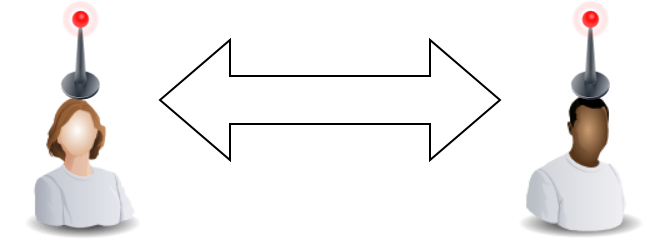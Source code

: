 <mxfile version="13.0.3" type="device" pages="6"><diagram id="vDE1_3j16E4MJlliNn-A" name="Page-1"><mxGraphModel dx="1086" dy="806" grid="1" gridSize="10" guides="1" tooltips="1" connect="1" arrows="1" fold="1" page="1" pageScale="1" pageWidth="850" pageHeight="1100" math="0" shadow="0"><root><mxCell id="HXROG4xuCdeH6nqpu_QK-0"/><mxCell id="HXROG4xuCdeH6nqpu_QK-1" parent="HXROG4xuCdeH6nqpu_QK-0"/><mxCell id="YhLzLH6j25ZYYsxEpMaU-0" value="" style="group" vertex="1" connectable="0" parent="HXROG4xuCdeH6nqpu_QK-1"><mxGeometry x="30" y="80" width="330" height="120" as="geometry"/></mxCell><mxCell id="YhLzLH6j25ZYYsxEpMaU-1" value="" style="group" vertex="1" connectable="0" parent="YhLzLH6j25ZYYsxEpMaU-0"><mxGeometry width="80" height="120" as="geometry"/></mxCell><mxCell id="YhLzLH6j25ZYYsxEpMaU-2" value="" style="image;html=1;labelBackgroundColor=#ffffff;image=img/lib/clip_art/people/Worker_Woman_128x128.png" vertex="1" parent="YhLzLH6j25ZYYsxEpMaU-1"><mxGeometry y="40" width="80" height="80" as="geometry"/></mxCell><mxCell id="YhLzLH6j25ZYYsxEpMaU-3" value="" style="image;html=1;labelBackgroundColor=#ffffff;image=img/lib/clip_art/telecommunication/Signal_tower_off_128x128.png" vertex="1" parent="YhLzLH6j25ZYYsxEpMaU-1"><mxGeometry x="25" width="30" height="50" as="geometry"/></mxCell><mxCell id="YhLzLH6j25ZYYsxEpMaU-4" value="" style="group" vertex="1" connectable="0" parent="YhLzLH6j25ZYYsxEpMaU-0"><mxGeometry x="250" width="80" height="120" as="geometry"/></mxCell><mxCell id="YhLzLH6j25ZYYsxEpMaU-5" value="" style="image;html=1;labelBackgroundColor=#ffffff;image=img/lib/clip_art/people/Worker_Black_128x128.png" vertex="1" parent="YhLzLH6j25ZYYsxEpMaU-4"><mxGeometry y="40" width="80" height="80" as="geometry"/></mxCell><mxCell id="YhLzLH6j25ZYYsxEpMaU-6" value="&lt;span style=&quot;font-family: monospace ; font-size: 0px ; background-color: rgb(248 , 249 , 250)&quot;&gt;%3CmxGraphModel%3E%3Croot%3E%3CmxCell%20id%3D%220%22%2F%3E%3CmxCell%20id%3D%221%22%20parent%3D%220%22%2F%3E%3CmxCell%20id%3D%222%22%20value%3D%22%22%20style%3D%22image%3Bhtml%3D1%3BlabelBackgroundColor%3D%23ffffff%3Bimage%3Dimg%2Flib%2Fclip_art%2Ftelecommunication%2FSignal_tower_on_128x128.png%22%20vertex%3D%221%22%20parent%3D%221%22%3E%3CmxGeometry%20x%3D%22160%22%20y%3D%22550%22%20width%3D%2270%22%20height%3D%2250%22%20as%3D%22geometry%22%2F%3E%3C%2FmxCell%3E%3C%2Froot%3E%3C%2FmxGraphModel%3E&lt;/span&gt;" style="image;html=1;labelBackgroundColor=#ffffff;image=img/lib/clip_art/telecommunication/Signal_tower_off_128x128.png" vertex="1" parent="YhLzLH6j25ZYYsxEpMaU-4"><mxGeometry x="30" width="30" height="50" as="geometry"/></mxCell><mxCell id="YhLzLH6j25ZYYsxEpMaU-7" value="" style="html=1;shadow=0;dashed=0;align=center;verticalAlign=middle;shape=mxgraph.arrows2.twoWayArrow;dy=0.6;dx=35;" vertex="1" parent="YhLzLH6j25ZYYsxEpMaU-0"><mxGeometry x="80" y="20" width="170" height="60" as="geometry"/></mxCell></root></mxGraphModel></diagram><diagram id="IY5JEGMilYn_M2kobglm" name="Page-2"><mxGraphModel dx="1086" dy="806" grid="1" gridSize="10" guides="1" tooltips="1" connect="1" arrows="1" fold="1" page="1" pageScale="1" pageWidth="850" pageHeight="1100" math="0" shadow="0"><root><mxCell id="8RAhT-XXah10OnjujEek-0"/><mxCell id="8RAhT-XXah10OnjujEek-1" parent="8RAhT-XXah10OnjujEek-0"/><mxCell id="Wzu0ubCIeAhV3Su3O0kV-0" value="" style="group" vertex="1" connectable="0" parent="8RAhT-XXah10OnjujEek-1"><mxGeometry x="120" y="240" width="140" height="130" as="geometry"/></mxCell><mxCell id="Wzu0ubCIeAhV3Su3O0kV-1" value="" style="group" vertex="1" connectable="0" parent="Wzu0ubCIeAhV3Su3O0kV-0"><mxGeometry x="40" y="10" width="100" height="120" as="geometry"/></mxCell><mxCell id="Wzu0ubCIeAhV3Su3O0kV-2" value="" style="image;html=1;labelBackgroundColor=#ffffff;image=img/lib/clip_art/people/Worker_Black_128x128.png" vertex="1" parent="Wzu0ubCIeAhV3Su3O0kV-1"><mxGeometry y="40" width="80" height="80" as="geometry"/></mxCell><mxCell id="Wzu0ubCIeAhV3Su3O0kV-3" value="" style="image;html=1;labelBackgroundColor=#ffffff;image=img/lib/clip_art/telecommunication/Signal_tower_on_128x128.png" vertex="1" parent="Wzu0ubCIeAhV3Su3O0kV-1"><mxGeometry x="10" width="70" height="50" as="geometry"/></mxCell><mxCell id="Wzu0ubCIeAhV3Su3O0kV-4" value="" style="group" vertex="1" connectable="0" parent="Wzu0ubCIeAhV3Su3O0kV-0"><mxGeometry width="80" height="120" as="geometry"/></mxCell><mxCell id="Wzu0ubCIeAhV3Su3O0kV-5" value="" style="group" vertex="1" connectable="0" parent="Wzu0ubCIeAhV3Su3O0kV-4"><mxGeometry width="80" height="120" as="geometry"/></mxCell><mxCell id="Wzu0ubCIeAhV3Su3O0kV-6" value="" style="image;html=1;labelBackgroundColor=#ffffff;image=img/lib/clip_art/people/Worker_Woman_128x128.png" vertex="1" parent="Wzu0ubCIeAhV3Su3O0kV-5"><mxGeometry y="40" width="80" height="80" as="geometry"/></mxCell><mxCell id="Wzu0ubCIeAhV3Su3O0kV-7" value="" style="image;html=1;labelBackgroundColor=#ffffff;image=img/lib/clip_art/telecommunication/Signal_tower_on_128x128.png" vertex="1" parent="Wzu0ubCIeAhV3Su3O0kV-5"><mxGeometry x="5" width="70" height="50" as="geometry"/></mxCell></root></mxGraphModel></diagram><diagram id="RnOemBfXdurdSYq-UdNM" name="Page-3"><mxGraphModel dx="1086" dy="806" grid="1" gridSize="10" guides="1" tooltips="1" connect="1" arrows="1" fold="1" page="1" pageScale="1" pageWidth="850" pageHeight="1100" math="0" shadow="0"><root><mxCell id="TxbC6jhnyo0RjzrsrElD-0"/><mxCell id="TxbC6jhnyo0RjzrsrElD-1" parent="TxbC6jhnyo0RjzrsrElD-0"/><mxCell id="vKZ_IPbJ32x35eaOss2B-0" value="" style="group" vertex="1" connectable="0" parent="TxbC6jhnyo0RjzrsrElD-1"><mxGeometry x="50" y="400" width="280" height="130" as="geometry"/></mxCell><mxCell id="vKZ_IPbJ32x35eaOss2B-1" value="" style="group" vertex="1" connectable="0" parent="vKZ_IPbJ32x35eaOss2B-0"><mxGeometry width="140" height="130" as="geometry"/></mxCell><mxCell id="vKZ_IPbJ32x35eaOss2B-2" value="" style="group" vertex="1" connectable="0" parent="vKZ_IPbJ32x35eaOss2B-1"><mxGeometry x="40" y="10" width="100" height="120" as="geometry"/></mxCell><mxCell id="vKZ_IPbJ32x35eaOss2B-3" value="" style="image;html=1;labelBackgroundColor=#ffffff;image=img/lib/clip_art/people/Worker_Black_128x128.png" vertex="1" parent="vKZ_IPbJ32x35eaOss2B-2"><mxGeometry y="40" width="80" height="80" as="geometry"/></mxCell><mxCell id="vKZ_IPbJ32x35eaOss2B-4" value="" style="image;html=1;labelBackgroundColor=#ffffff;image=img/lib/clip_art/telecommunication/Signal_tower_on_128x128.png" vertex="1" parent="vKZ_IPbJ32x35eaOss2B-2"><mxGeometry x="10" width="70" height="50" as="geometry"/></mxCell><mxCell id="vKZ_IPbJ32x35eaOss2B-5" value="" style="group" vertex="1" connectable="0" parent="vKZ_IPbJ32x35eaOss2B-1"><mxGeometry width="80" height="120" as="geometry"/></mxCell><mxCell id="vKZ_IPbJ32x35eaOss2B-6" value="" style="group" vertex="1" connectable="0" parent="vKZ_IPbJ32x35eaOss2B-5"><mxGeometry width="80" height="120" as="geometry"/></mxCell><mxCell id="vKZ_IPbJ32x35eaOss2B-7" value="" style="image;html=1;labelBackgroundColor=#ffffff;image=img/lib/clip_art/people/Worker_Woman_128x128.png" vertex="1" parent="vKZ_IPbJ32x35eaOss2B-6"><mxGeometry y="40" width="80" height="80" as="geometry"/></mxCell><mxCell id="vKZ_IPbJ32x35eaOss2B-8" value="" style="image;html=1;labelBackgroundColor=#ffffff;image=img/lib/clip_art/telecommunication/Signal_tower_on_128x128.png" vertex="1" parent="vKZ_IPbJ32x35eaOss2B-6"><mxGeometry x="5" width="70" height="50" as="geometry"/></mxCell><mxCell id="vKZ_IPbJ32x35eaOss2B-9" value="" style="html=1;shadow=0;dashed=0;align=center;verticalAlign=middle;shape=mxgraph.arrows2.arrow;dy=0.6;dx=40;flipH=1;notch=0;" vertex="1" parent="vKZ_IPbJ32x35eaOss2B-0"><mxGeometry x="100" y="30" width="100" height="70" as="geometry"/></mxCell><mxCell id="vKZ_IPbJ32x35eaOss2B-10" value="" style="group" vertex="1" connectable="0" parent="vKZ_IPbJ32x35eaOss2B-0"><mxGeometry x="200" width="80" height="120" as="geometry"/></mxCell><mxCell id="vKZ_IPbJ32x35eaOss2B-11" value="" style="image;html=1;labelBackgroundColor=#ffffff;image=img/lib/clip_art/people/Worker_Man_128x128.png" vertex="1" parent="vKZ_IPbJ32x35eaOss2B-10"><mxGeometry y="40" width="80" height="80" as="geometry"/></mxCell><mxCell id="vKZ_IPbJ32x35eaOss2B-12" value="&lt;span style=&quot;font-family: monospace ; font-size: 0px ; background-color: rgb(248 , 249 , 250)&quot;&gt;%3CmxGraphModel%3E%3Croot%3E%3CmxCell%20id%3D%220%22%2F%3E%3CmxCell%20id%3D%221%22%20parent%3D%220%22%2F%3E%3CmxCell%20id%3D%222%22%20value%3D%22%22%20style%3D%22image%3Bhtml%3D1%3BlabelBackgroundColor%3D%23ffffff%3Bimage%3Dimg%2Flib%2Fclip_art%2Ftelecommunication%2FSignal_tower_on_128x128.png%22%20vertex%3D%221%22%20parent%3D%221%22%3E%3CmxGeometry%20x%3D%22160%22%20y%3D%22550%22%20width%3D%2270%22%20height%3D%2250%22%20as%3D%22geometry%22%2F%3E%3C%2FmxCell%3E%3C%2Froot%3E%3C%2FmxGraphModel%3E&lt;/span&gt;" style="image;html=1;labelBackgroundColor=#ffffff;image=img/lib/clip_art/telecommunication/Signal_tower_off_128x128.png" vertex="1" parent="vKZ_IPbJ32x35eaOss2B-10"><mxGeometry x="29" width="30" height="50" as="geometry"/></mxCell></root></mxGraphModel></diagram><diagram id="wC6nWBpjQpMtuckqhYaF" name="Page-4"><mxGraphModel dx="1086" dy="806" grid="1" gridSize="10" guides="1" tooltips="1" connect="1" arrows="1" fold="1" page="1" pageScale="1" pageWidth="850" pageHeight="1100" math="0" shadow="0"><root><mxCell id="KBn-pAXR5EEiq1okopBg-0"/><mxCell id="KBn-pAXR5EEiq1okopBg-1" parent="KBn-pAXR5EEiq1okopBg-0"/><mxCell id="ExJ8tpL1nSZ8Hq7NJuFY-0" value="" style="group" vertex="1" connectable="0" parent="KBn-pAXR5EEiq1okopBg-1"><mxGeometry x="120" y="590" width="140" height="140" as="geometry"/></mxCell><mxCell id="ExJ8tpL1nSZ8Hq7NJuFY-1" value="" style="group" vertex="1" connectable="0" parent="ExJ8tpL1nSZ8Hq7NJuFY-0"><mxGeometry width="140" height="140" as="geometry"/></mxCell><mxCell id="ExJ8tpL1nSZ8Hq7NJuFY-2" value="" style="group" vertex="1" connectable="0" parent="ExJ8tpL1nSZ8Hq7NJuFY-1"><mxGeometry x="40" y="10" width="100" height="120" as="geometry"/></mxCell><mxCell id="ExJ8tpL1nSZ8Hq7NJuFY-3" value="" style="image;html=1;labelBackgroundColor=#ffffff;image=img/lib/clip_art/people/Worker_Black_128x128.png" vertex="1" parent="ExJ8tpL1nSZ8Hq7NJuFY-2"><mxGeometry y="40" width="80" height="80" as="geometry"/></mxCell><mxCell id="ExJ8tpL1nSZ8Hq7NJuFY-4" value="" style="image;html=1;labelBackgroundColor=#ffffff;image=img/lib/clip_art/telecommunication/Signal_tower_on_128x128.png" vertex="1" parent="ExJ8tpL1nSZ8Hq7NJuFY-2"><mxGeometry x="10" width="70" height="50" as="geometry"/></mxCell><mxCell id="ExJ8tpL1nSZ8Hq7NJuFY-5" value="" style="group" vertex="1" connectable="0" parent="ExJ8tpL1nSZ8Hq7NJuFY-1"><mxGeometry width="100" height="140" as="geometry"/></mxCell><mxCell id="ExJ8tpL1nSZ8Hq7NJuFY-6" value="" style="group" vertex="1" connectable="0" parent="ExJ8tpL1nSZ8Hq7NJuFY-5"><mxGeometry width="100" height="140" as="geometry"/></mxCell><mxCell id="ExJ8tpL1nSZ8Hq7NJuFY-7" value="" style="image;html=1;labelBackgroundColor=#ffffff;image=img/lib/clip_art/people/Worker_Woman_128x128.png" vertex="1" parent="ExJ8tpL1nSZ8Hq7NJuFY-6"><mxGeometry y="40" width="80" height="80" as="geometry"/></mxCell><mxCell id="ExJ8tpL1nSZ8Hq7NJuFY-8" value="" style="image;html=1;labelBackgroundColor=#ffffff;image=img/lib/clip_art/telecommunication/Signal_tower_on_128x128.png" vertex="1" parent="ExJ8tpL1nSZ8Hq7NJuFY-6"><mxGeometry x="5" width="70" height="50" as="geometry"/></mxCell><mxCell id="ExJ8tpL1nSZ8Hq7NJuFY-9" value="" style="group" vertex="1" connectable="0" parent="ExJ8tpL1nSZ8Hq7NJuFY-6"><mxGeometry x="20" y="20" width="80" height="120" as="geometry"/></mxCell><mxCell id="ExJ8tpL1nSZ8Hq7NJuFY-10" value="" style="group" vertex="1" connectable="0" parent="ExJ8tpL1nSZ8Hq7NJuFY-9"><mxGeometry width="80" height="120" as="geometry"/></mxCell><mxCell id="ExJ8tpL1nSZ8Hq7NJuFY-11" value="" style="image;html=1;labelBackgroundColor=#ffffff;image=img/lib/clip_art/people/Worker_Man_128x128.png" vertex="1" parent="ExJ8tpL1nSZ8Hq7NJuFY-10"><mxGeometry y="40" width="80" height="80" as="geometry"/></mxCell><mxCell id="ExJ8tpL1nSZ8Hq7NJuFY-12" value="" style="image;html=1;labelBackgroundColor=#ffffff;image=img/lib/clip_art/telecommunication/Signal_tower_on_128x128.png" vertex="1" parent="ExJ8tpL1nSZ8Hq7NJuFY-10"><mxGeometry x="10" width="70" height="50" as="geometry"/></mxCell></root></mxGraphModel></diagram><diagram id="xcRAVLcCh_lWZx09I1jK" name="Page-5"><mxGraphModel dx="1086" dy="806" grid="1" gridSize="10" guides="1" tooltips="1" connect="1" arrows="1" fold="1" page="1" pageScale="1" pageWidth="850" pageHeight="1100" math="0" shadow="0"><root><mxCell id="ksyjciyWxzvZVMEPxO6c-0"/><mxCell id="ksyjciyWxzvZVMEPxO6c-1" parent="ksyjciyWxzvZVMEPxO6c-0"/><mxCell id="ksyjciyWxzvZVMEPxO6c-2" value="" style="group" vertex="1" connectable="0" parent="ksyjciyWxzvZVMEPxO6c-1"><mxGeometry x="480" y="330" width="235" height="380" as="geometry"/></mxCell><mxCell id="ksyjciyWxzvZVMEPxO6c-3" value="" style="aspect=fixed;html=1;points=[];align=center;image;fontSize=12;image=img/lib/mscae/WebHosting.svg;" vertex="1" parent="ksyjciyWxzvZVMEPxO6c-2"><mxGeometry x="130" width="105" height="105" as="geometry"/></mxCell><mxCell id="ksyjciyWxzvZVMEPxO6c-4" value="" style="group" vertex="1" connectable="0" parent="ksyjciyWxzvZVMEPxO6c-2"><mxGeometry y="270" width="115" height="110" as="geometry"/></mxCell><mxCell id="ksyjciyWxzvZVMEPxO6c-5" value="" style="group" vertex="1" connectable="0" parent="ksyjciyWxzvZVMEPxO6c-4"><mxGeometry width="115" height="110" as="geometry"/></mxCell><mxCell id="ksyjciyWxzvZVMEPxO6c-6" value="" style="image;html=1;labelBackgroundColor=#ffffff;image=img/lib/clip_art/people/Doctor_Woman_Black_128x128.png" vertex="1" parent="ksyjciyWxzvZVMEPxO6c-5"><mxGeometry y="15" width="80" height="80" as="geometry"/></mxCell><mxCell id="ksyjciyWxzvZVMEPxO6c-7" value="" style="image;html=1;labelBackgroundColor=#ffffff;image=img/lib/clip_art/people/Worker_Man_128x128.png" vertex="1" parent="ksyjciyWxzvZVMEPxO6c-5"><mxGeometry x="35" y="30" width="80" height="80" as="geometry"/></mxCell><mxCell id="ksyjciyWxzvZVMEPxO6c-8" value="" style="image;html=1;labelBackgroundColor=#ffffff;image=img/lib/clip_art/computers/Virus_128x128.png" vertex="1" parent="ksyjciyWxzvZVMEPxO6c-5"><mxGeometry x="55" width="40" height="40" as="geometry"/></mxCell><mxCell id="ksyjciyWxzvZVMEPxO6c-9" value="" style="edgeStyle=orthogonalEdgeStyle;shape=arrow;rounded=0;orthogonalLoop=1;jettySize=auto;html=1;entryX=0.286;entryY=1.048;entryDx=0;entryDy=0;entryPerimeter=0;" edge="1" parent="ksyjciyWxzvZVMEPxO6c-2" source="ksyjciyWxzvZVMEPxO6c-8" target="ksyjciyWxzvZVMEPxO6c-3"><mxGeometry relative="1" as="geometry"/></mxCell></root></mxGraphModel></diagram><diagram id="Kl6m8n3ZCCwZaATcJQIr" name="Page-6"><mxGraphModel dx="1086" dy="806" grid="1" gridSize="10" guides="1" tooltips="1" connect="1" arrows="1" fold="1" page="1" pageScale="1" pageWidth="850" pageHeight="1100" math="0" shadow="0"><root><mxCell id="0"/><mxCell id="1" parent="0"/><mxCell id="e1cddp_6uNBYgMtu_E0J-71" value="" style="image;html=1;labelBackgroundColor=#ffffff;image=img/lib/clip_art/people/Worker_Woman_128x128.png" vertex="1" parent="1"><mxGeometry x="220" y="247.5" width="80" height="80" as="geometry"/></mxCell><mxCell id="e1cddp_6uNBYgMtu_E0J-72" value="" style="image;html=1;labelBackgroundColor=#ffffff;image=img/lib/clip_art/telecommunication/Signal_tower_off_128x128.png" vertex="1" parent="1"><mxGeometry x="245" y="207.5" width="30" height="50" as="geometry"/></mxCell><mxCell id="e1cddp_6uNBYgMtu_E0J-73" value="" style="aspect=fixed;html=1;points=[];align=center;image;fontSize=12;image=img/lib/mscae/WebHosting.svg;" vertex="1" parent="1"><mxGeometry x="390" y="180" width="105" height="105" as="geometry"/></mxCell><mxCell id="e1cddp_6uNBYgMtu_E0J-59" value="" style="aspect=fixed;html=1;points=[];align=center;image;fontSize=12;image=img/lib/mscae/Software_Update.svg;" vertex="1" parent="1"><mxGeometry x="297.22" y="237.5" width="77.78" height="70" as="geometry"/></mxCell></root></mxGraphModel></diagram></mxfile>